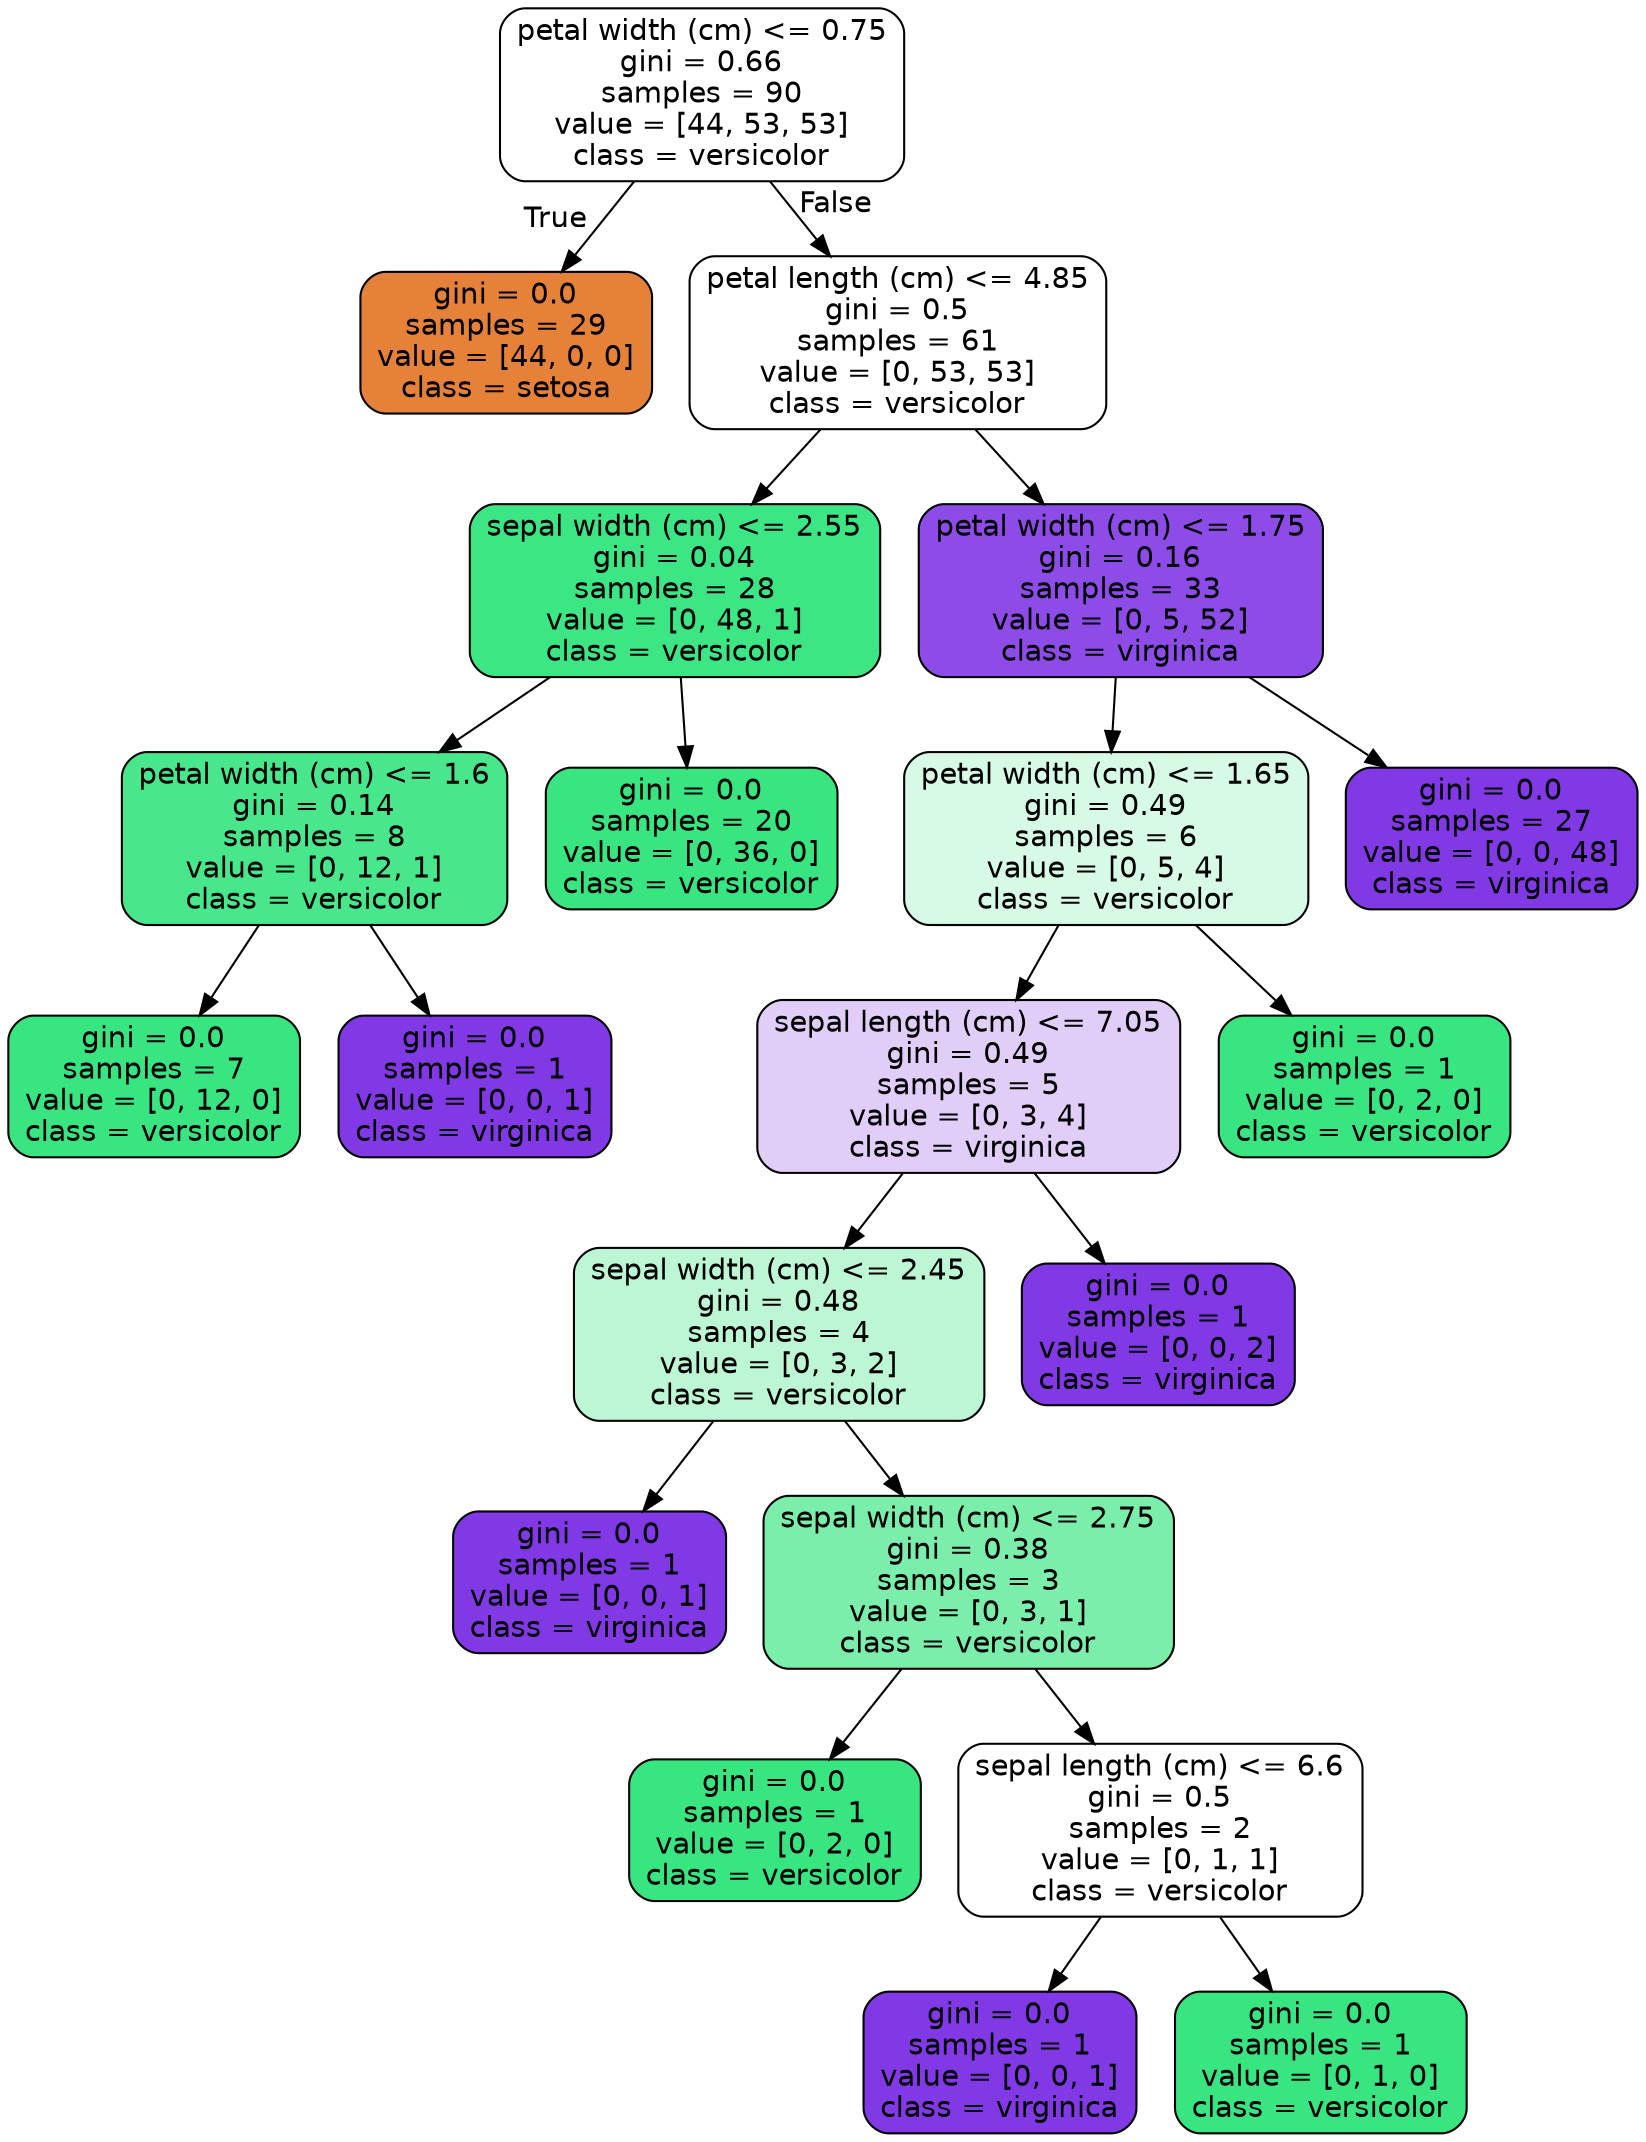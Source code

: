 digraph Tree {
node [shape=box, style="filled, rounded", color="black", fontname=helvetica] ;
edge [fontname=helvetica] ;
0 [label="petal width (cm) <= 0.75\ngini = 0.66\nsamples = 90\nvalue = [44, 53, 53]\nclass = versicolor", fillcolor="#ffffff"] ;
1 [label="gini = 0.0\nsamples = 29\nvalue = [44, 0, 0]\nclass = setosa", fillcolor="#e58139"] ;
0 -> 1 [labeldistance=2.5, labelangle=45, headlabel="True"] ;
2 [label="petal length (cm) <= 4.85\ngini = 0.5\nsamples = 61\nvalue = [0, 53, 53]\nclass = versicolor", fillcolor="#ffffff"] ;
0 -> 2 [labeldistance=2.5, labelangle=-45, headlabel="False"] ;
3 [label="sepal width (cm) <= 2.55\ngini = 0.04\nsamples = 28\nvalue = [0, 48, 1]\nclass = versicolor", fillcolor="#3de684"] ;
2 -> 3 ;
4 [label="petal width (cm) <= 1.6\ngini = 0.14\nsamples = 8\nvalue = [0, 12, 1]\nclass = versicolor", fillcolor="#49e78c"] ;
3 -> 4 ;
5 [label="gini = 0.0\nsamples = 7\nvalue = [0, 12, 0]\nclass = versicolor", fillcolor="#39e581"] ;
4 -> 5 ;
6 [label="gini = 0.0\nsamples = 1\nvalue = [0, 0, 1]\nclass = virginica", fillcolor="#8139e5"] ;
4 -> 6 ;
7 [label="gini = 0.0\nsamples = 20\nvalue = [0, 36, 0]\nclass = versicolor", fillcolor="#39e581"] ;
3 -> 7 ;
8 [label="petal width (cm) <= 1.75\ngini = 0.16\nsamples = 33\nvalue = [0, 5, 52]\nclass = virginica", fillcolor="#8d4ce8"] ;
2 -> 8 ;
9 [label="petal width (cm) <= 1.65\ngini = 0.49\nsamples = 6\nvalue = [0, 5, 4]\nclass = versicolor", fillcolor="#d7fae6"] ;
8 -> 9 ;
10 [label="sepal length (cm) <= 7.05\ngini = 0.49\nsamples = 5\nvalue = [0, 3, 4]\nclass = virginica", fillcolor="#e0cef8"] ;
9 -> 10 ;
11 [label="sepal width (cm) <= 2.45\ngini = 0.48\nsamples = 4\nvalue = [0, 3, 2]\nclass = versicolor", fillcolor="#bdf6d5"] ;
10 -> 11 ;
12 [label="gini = 0.0\nsamples = 1\nvalue = [0, 0, 1]\nclass = virginica", fillcolor="#8139e5"] ;
11 -> 12 ;
13 [label="sepal width (cm) <= 2.75\ngini = 0.38\nsamples = 3\nvalue = [0, 3, 1]\nclass = versicolor", fillcolor="#7beeab"] ;
11 -> 13 ;
14 [label="gini = 0.0\nsamples = 1\nvalue = [0, 2, 0]\nclass = versicolor", fillcolor="#39e581"] ;
13 -> 14 ;
15 [label="sepal length (cm) <= 6.6\ngini = 0.5\nsamples = 2\nvalue = [0, 1, 1]\nclass = versicolor", fillcolor="#ffffff"] ;
13 -> 15 ;
16 [label="gini = 0.0\nsamples = 1\nvalue = [0, 0, 1]\nclass = virginica", fillcolor="#8139e5"] ;
15 -> 16 ;
17 [label="gini = 0.0\nsamples = 1\nvalue = [0, 1, 0]\nclass = versicolor", fillcolor="#39e581"] ;
15 -> 17 ;
18 [label="gini = 0.0\nsamples = 1\nvalue = [0, 0, 2]\nclass = virginica", fillcolor="#8139e5"] ;
10 -> 18 ;
19 [label="gini = 0.0\nsamples = 1\nvalue = [0, 2, 0]\nclass = versicolor", fillcolor="#39e581"] ;
9 -> 19 ;
20 [label="gini = 0.0\nsamples = 27\nvalue = [0, 0, 48]\nclass = virginica", fillcolor="#8139e5"] ;
8 -> 20 ;
}
